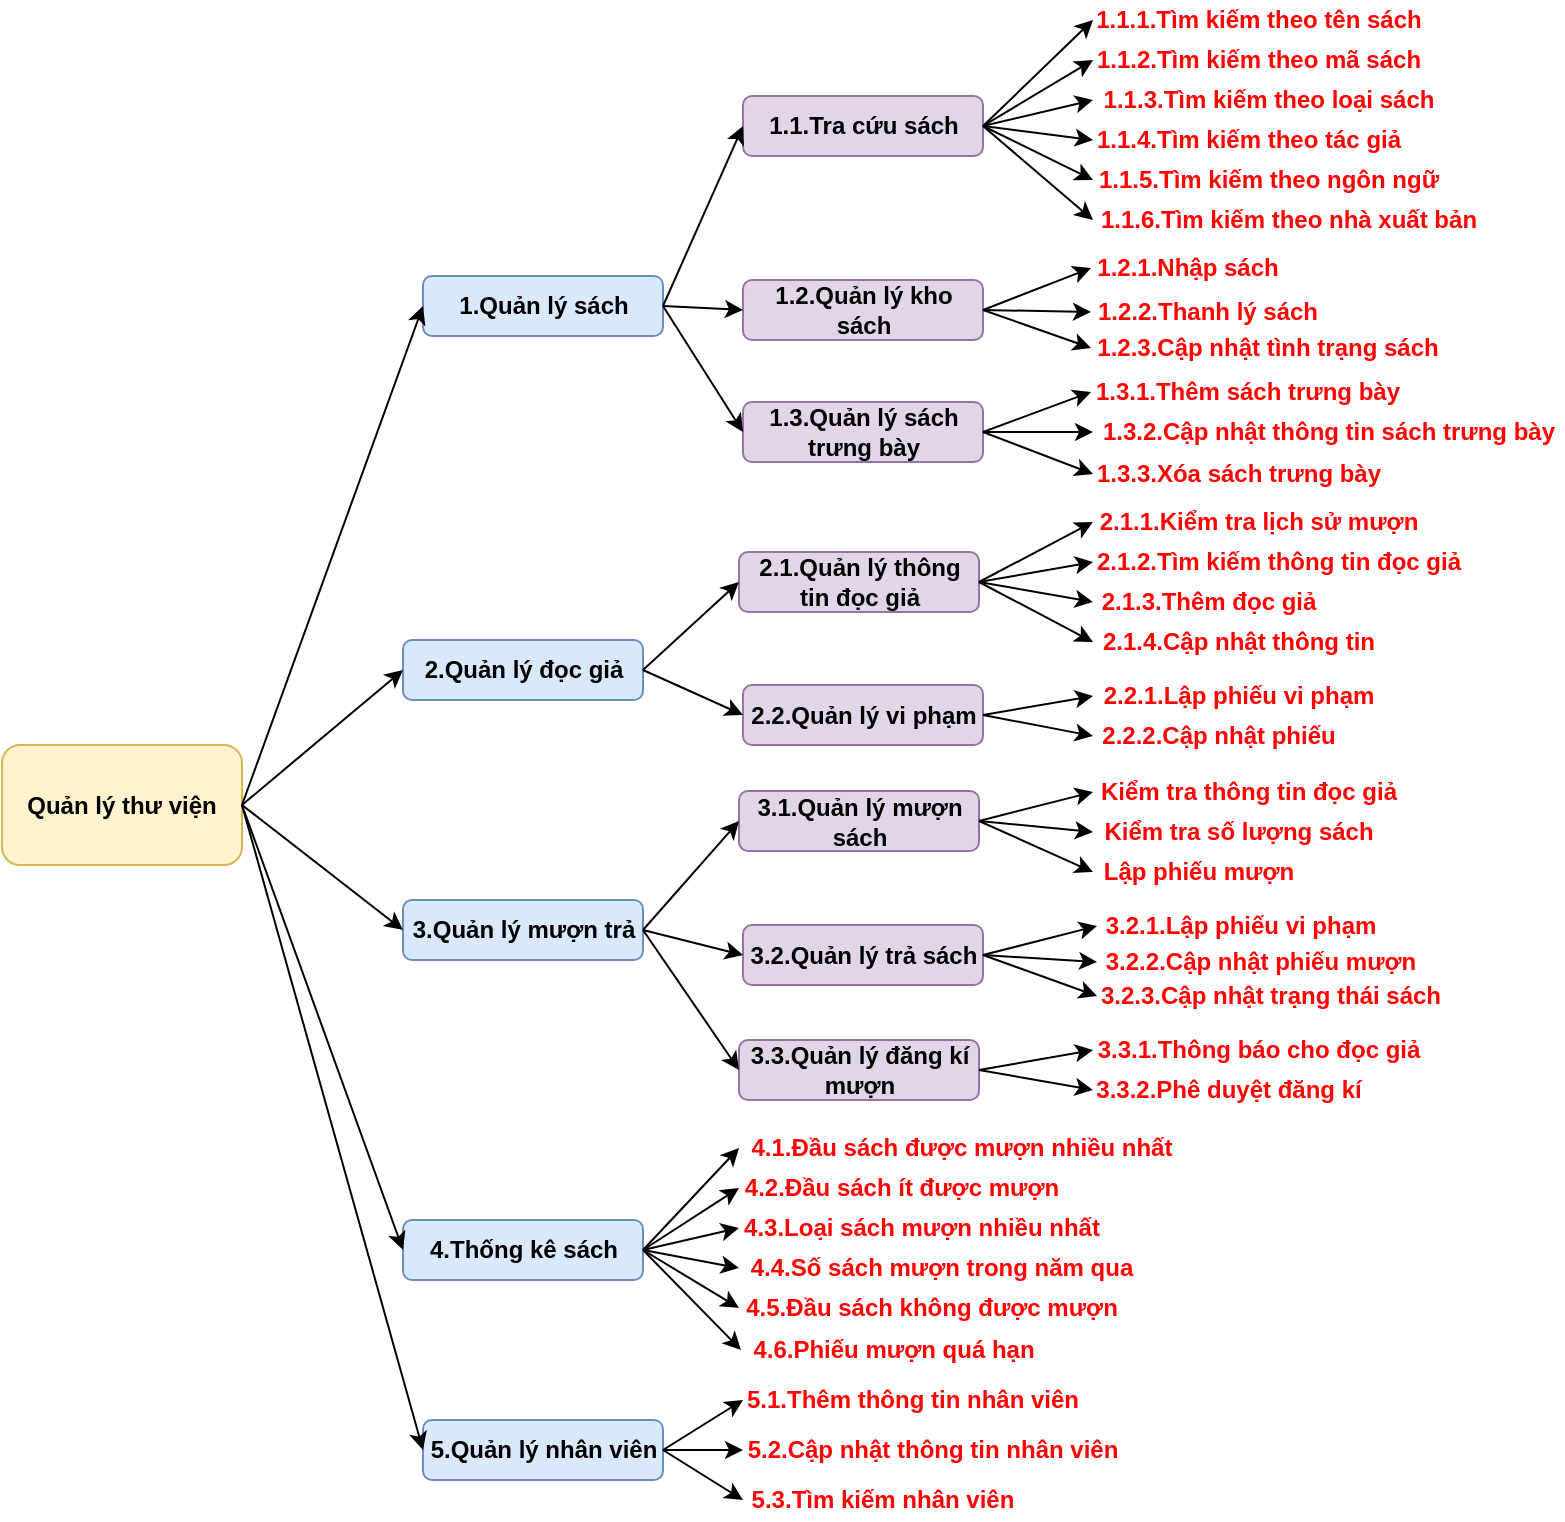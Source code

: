 <mxfile version="12.3.7" type="device" pages="1"><diagram id="fYiqvjzTzdViv6pjnGtp" name="Page-1"><mxGraphModel dx="868" dy="492" grid="1" gridSize="10" guides="1" tooltips="1" connect="1" arrows="1" fold="1" page="1" pageScale="1" pageWidth="827" pageHeight="1169" math="0" shadow="0"><root><mxCell id="0"/><mxCell id="1" parent="0"/><mxCell id="vX4zNPrQ-nTG3Lr_aIbQ-1" value="Quản lý thư viện" style="rounded=1;whiteSpace=wrap;html=1;fillColor=#fff2cc;strokeColor=#d6b656;fontStyle=1" parent="1" vertex="1"><mxGeometry x="22" y="562.5" width="120" height="60" as="geometry"/></mxCell><mxCell id="vX4zNPrQ-nTG3Lr_aIbQ-2" value="1.Quản lý sách" style="rounded=1;whiteSpace=wrap;html=1;fillColor=#dae8fc;strokeColor=#6c8ebf;fontStyle=1" parent="1" vertex="1"><mxGeometry x="232.5" y="328" width="120" height="30" as="geometry"/></mxCell><mxCell id="vX4zNPrQ-nTG3Lr_aIbQ-3" value="5.Quản lý nhân viên" style="rounded=1;whiteSpace=wrap;html=1;fillColor=#dae8fc;strokeColor=#6c8ebf;fontStyle=1" parent="1" vertex="1"><mxGeometry x="232.5" y="900" width="120" height="30" as="geometry"/></mxCell><mxCell id="vX4zNPrQ-nTG3Lr_aIbQ-4" value="2.Quản lý đọc giả" style="rounded=1;whiteSpace=wrap;html=1;fillColor=#dae8fc;strokeColor=#6c8ebf;fontStyle=1" parent="1" vertex="1"><mxGeometry x="222.5" y="510" width="120" height="30" as="geometry"/></mxCell><mxCell id="vX4zNPrQ-nTG3Lr_aIbQ-5" value="3.Quản lý mượn trả" style="rounded=1;whiteSpace=wrap;html=1;fillColor=#dae8fc;strokeColor=#6c8ebf;fontStyle=1" parent="1" vertex="1"><mxGeometry x="222.5" y="640" width="120" height="30" as="geometry"/></mxCell><mxCell id="vX4zNPrQ-nTG3Lr_aIbQ-6" value="4.Thống kê sách" style="rounded=1;whiteSpace=wrap;html=1;fillColor=#dae8fc;strokeColor=#6c8ebf;fontStyle=1" parent="1" vertex="1"><mxGeometry x="222.5" y="800" width="120" height="30" as="geometry"/></mxCell><mxCell id="vX4zNPrQ-nTG3Lr_aIbQ-7" value="1.2.Quản lý kho sách" style="rounded=1;whiteSpace=wrap;html=1;fillColor=#e1d5e7;strokeColor=#9673a6;fontStyle=1" parent="1" vertex="1"><mxGeometry x="392.5" y="330" width="120" height="30" as="geometry"/></mxCell><mxCell id="vX4zNPrQ-nTG3Lr_aIbQ-8" value="1.3.Quản lý sách trưng bày" style="rounded=1;whiteSpace=wrap;html=1;fillColor=#e1d5e7;strokeColor=#9673a6;fontStyle=1" parent="1" vertex="1"><mxGeometry x="392.5" y="391" width="120" height="30" as="geometry"/></mxCell><mxCell id="vX4zNPrQ-nTG3Lr_aIbQ-13" value="" style="endArrow=classic;html=1;exitX=1;exitY=0.5;exitDx=0;exitDy=0;entryX=0;entryY=0.5;entryDx=0;entryDy=0;fontStyle=1" parent="1" source="vX4zNPrQ-nTG3Lr_aIbQ-2" target="vX4zNPrQ-nTG3Lr_aIbQ-7" edge="1"><mxGeometry width="50" height="50" relative="1" as="geometry"><mxPoint x="432.5" y="596" as="sourcePoint"/><mxPoint x="482.5" y="546" as="targetPoint"/></mxGeometry></mxCell><mxCell id="vX4zNPrQ-nTG3Lr_aIbQ-14" value="" style="endArrow=classic;html=1;exitX=1;exitY=0.5;exitDx=0;exitDy=0;entryX=0;entryY=0.5;entryDx=0;entryDy=0;fontStyle=1" parent="1" source="vX4zNPrQ-nTG3Lr_aIbQ-2" target="vX4zNPrQ-nTG3Lr_aIbQ-8" edge="1"><mxGeometry width="50" height="50" relative="1" as="geometry"><mxPoint x="312.5" y="426" as="sourcePoint"/><mxPoint x="362.5" y="376" as="targetPoint"/></mxGeometry></mxCell><mxCell id="vX4zNPrQ-nTG3Lr_aIbQ-15" value="" style="endArrow=classic;html=1;exitX=1;exitY=0.5;exitDx=0;exitDy=0;entryX=0;entryY=0.5;entryDx=0;entryDy=0;fontStyle=1" parent="1" source="vX4zNPrQ-nTG3Lr_aIbQ-7" target="vX4zNPrQ-nTG3Lr_aIbQ-53" edge="1"><mxGeometry width="50" height="50" relative="1" as="geometry"><mxPoint x="482.5" y="480" as="sourcePoint"/><mxPoint x="552.5" y="310" as="targetPoint"/></mxGeometry></mxCell><mxCell id="vX4zNPrQ-nTG3Lr_aIbQ-16" value="" style="endArrow=classic;html=1;exitX=1;exitY=0.5;exitDx=0;exitDy=0;entryX=0;entryY=0.5;entryDx=0;entryDy=0;fontStyle=1" parent="1" source="vX4zNPrQ-nTG3Lr_aIbQ-7" target="vX4zNPrQ-nTG3Lr_aIbQ-54" edge="1"><mxGeometry width="50" height="50" relative="1" as="geometry"><mxPoint x="532.5" y="460" as="sourcePoint"/><mxPoint x="552.5" y="350" as="targetPoint"/></mxGeometry></mxCell><mxCell id="vX4zNPrQ-nTG3Lr_aIbQ-17" value="" style="endArrow=classic;html=1;exitX=1;exitY=0.5;exitDx=0;exitDy=0;entryX=0;entryY=0.5;entryDx=0;entryDy=0;fontStyle=1" parent="1" source="vX4zNPrQ-nTG3Lr_aIbQ-1" target="vX4zNPrQ-nTG3Lr_aIbQ-2" edge="1"><mxGeometry width="50" height="50" relative="1" as="geometry"><mxPoint x="112.5" y="610" as="sourcePoint"/><mxPoint x="162.5" y="560" as="targetPoint"/></mxGeometry></mxCell><mxCell id="vX4zNPrQ-nTG3Lr_aIbQ-18" value="" style="endArrow=classic;html=1;entryX=0;entryY=0.5;entryDx=0;entryDy=0;exitX=1;exitY=0.5;exitDx=0;exitDy=0;fontStyle=1" parent="1" source="vX4zNPrQ-nTG3Lr_aIbQ-1" target="vX4zNPrQ-nTG3Lr_aIbQ-4" edge="1"><mxGeometry width="50" height="50" relative="1" as="geometry"><mxPoint x="182.5" y="700" as="sourcePoint"/><mxPoint x="182.5" y="570" as="targetPoint"/></mxGeometry></mxCell><mxCell id="vX4zNPrQ-nTG3Lr_aIbQ-19" value="" style="endArrow=classic;html=1;exitX=1;exitY=0.5;exitDx=0;exitDy=0;entryX=0;entryY=0.5;entryDx=0;entryDy=0;fontStyle=1" parent="1" source="vX4zNPrQ-nTG3Lr_aIbQ-1" target="vX4zNPrQ-nTG3Lr_aIbQ-5" edge="1"><mxGeometry width="50" height="50" relative="1" as="geometry"><mxPoint x="132.5" y="660" as="sourcePoint"/><mxPoint x="182.5" y="610" as="targetPoint"/></mxGeometry></mxCell><mxCell id="vX4zNPrQ-nTG3Lr_aIbQ-20" value="" style="endArrow=classic;html=1;exitX=1;exitY=0.5;exitDx=0;exitDy=0;entryX=0;entryY=0.5;entryDx=0;entryDy=0;fontStyle=1" parent="1" source="vX4zNPrQ-nTG3Lr_aIbQ-1" target="vX4zNPrQ-nTG3Lr_aIbQ-6" edge="1"><mxGeometry width="50" height="50" relative="1" as="geometry"><mxPoint x="162.5" y="820" as="sourcePoint"/><mxPoint x="212.5" y="770" as="targetPoint"/></mxGeometry></mxCell><mxCell id="vX4zNPrQ-nTG3Lr_aIbQ-21" value="" style="endArrow=classic;html=1;exitX=1;exitY=0.5;exitDx=0;exitDy=0;entryX=0;entryY=0.5;entryDx=0;entryDy=0;fontStyle=1" parent="1" source="vX4zNPrQ-nTG3Lr_aIbQ-1" target="vX4zNPrQ-nTG3Lr_aIbQ-3" edge="1"><mxGeometry width="50" height="50" relative="1" as="geometry"><mxPoint x="152.5" y="820" as="sourcePoint"/><mxPoint x="202.5" y="770" as="targetPoint"/></mxGeometry></mxCell><mxCell id="vX4zNPrQ-nTG3Lr_aIbQ-22" value="3.1.Quản lý mượn sách" style="rounded=1;whiteSpace=wrap;html=1;fillColor=#e1d5e7;strokeColor=#9673a6;fontStyle=1" parent="1" vertex="1"><mxGeometry x="390.5" y="585.5" width="120" height="30" as="geometry"/></mxCell><mxCell id="vX4zNPrQ-nTG3Lr_aIbQ-23" value="3.2.Quản lý trả sách" style="rounded=1;whiteSpace=wrap;html=1;fillColor=#e1d5e7;strokeColor=#9673a6;fontStyle=1" parent="1" vertex="1"><mxGeometry x="392.5" y="652.5" width="120" height="30" as="geometry"/></mxCell><mxCell id="vX4zNPrQ-nTG3Lr_aIbQ-24" value="3.3.Quản lý đăng kí mượn" style="rounded=1;whiteSpace=wrap;html=1;fillColor=#e1d5e7;strokeColor=#9673a6;fontStyle=1" parent="1" vertex="1"><mxGeometry x="390.5" y="710" width="120" height="30" as="geometry"/></mxCell><mxCell id="vX4zNPrQ-nTG3Lr_aIbQ-25" value="" style="endArrow=classic;html=1;exitX=1;exitY=0.5;exitDx=0;exitDy=0;entryX=0;entryY=0.5;entryDx=0;entryDy=0;fontStyle=1" parent="1" source="vX4zNPrQ-nTG3Lr_aIbQ-5" target="vX4zNPrQ-nTG3Lr_aIbQ-22" edge="1"><mxGeometry width="50" height="50" relative="1" as="geometry"><mxPoint x="292.5" y="690" as="sourcePoint"/><mxPoint x="342.5" y="640" as="targetPoint"/></mxGeometry></mxCell><mxCell id="vX4zNPrQ-nTG3Lr_aIbQ-26" value="" style="endArrow=classic;html=1;exitX=1;exitY=0.5;exitDx=0;exitDy=0;entryX=0;entryY=0.5;entryDx=0;entryDy=0;fontStyle=1" parent="1" source="vX4zNPrQ-nTG3Lr_aIbQ-5" target="vX4zNPrQ-nTG3Lr_aIbQ-23" edge="1"><mxGeometry width="50" height="50" relative="1" as="geometry"><mxPoint x="432.5" y="760" as="sourcePoint"/><mxPoint x="482.5" y="710" as="targetPoint"/></mxGeometry></mxCell><mxCell id="vX4zNPrQ-nTG3Lr_aIbQ-27" value="" style="endArrow=classic;html=1;exitX=1;exitY=0.5;exitDx=0;exitDy=0;entryX=0;entryY=0.5;entryDx=0;entryDy=0;fontStyle=1" parent="1" source="vX4zNPrQ-nTG3Lr_aIbQ-5" target="vX4zNPrQ-nTG3Lr_aIbQ-24" edge="1"><mxGeometry width="50" height="50" relative="1" as="geometry"><mxPoint x="402.5" y="740" as="sourcePoint"/><mxPoint x="452.5" y="690" as="targetPoint"/></mxGeometry></mxCell><mxCell id="vX4zNPrQ-nTG3Lr_aIbQ-28" value="1.1.Tra cứu sách" style="rounded=1;whiteSpace=wrap;html=1;fillColor=#e1d5e7;strokeColor=#9673a6;fontStyle=1" parent="1" vertex="1"><mxGeometry x="392.5" y="238" width="120" height="30" as="geometry"/></mxCell><mxCell id="vX4zNPrQ-nTG3Lr_aIbQ-29" value="" style="endArrow=classic;html=1;exitX=1;exitY=0.5;exitDx=0;exitDy=0;entryX=0;entryY=0.5;entryDx=0;entryDy=0;fontStyle=1" parent="1" source="vX4zNPrQ-nTG3Lr_aIbQ-2" target="vX4zNPrQ-nTG3Lr_aIbQ-28" edge="1"><mxGeometry width="50" height="50" relative="1" as="geometry"><mxPoint x="152.5" y="436" as="sourcePoint"/><mxPoint x="202.5" y="386" as="targetPoint"/></mxGeometry></mxCell><mxCell id="vX4zNPrQ-nTG3Lr_aIbQ-30" value="2.1.Quản lý thông tin đọc giả" style="rounded=1;whiteSpace=wrap;html=1;fillColor=#e1d5e7;strokeColor=#9673a6;fontStyle=1" parent="1" vertex="1"><mxGeometry x="390.5" y="466" width="120" height="30" as="geometry"/></mxCell><mxCell id="vX4zNPrQ-nTG3Lr_aIbQ-31" value="2.2.Quản lý vi phạm" style="rounded=1;whiteSpace=wrap;html=1;fillColor=#e1d5e7;strokeColor=#9673a6;fontStyle=1" parent="1" vertex="1"><mxGeometry x="392.5" y="532.5" width="120" height="30" as="geometry"/></mxCell><mxCell id="vX4zNPrQ-nTG3Lr_aIbQ-32" value="" style="endArrow=classic;html=1;exitX=1;exitY=0.5;exitDx=0;exitDy=0;entryX=0;entryY=0.5;entryDx=0;entryDy=0;fontStyle=1" parent="1" source="vX4zNPrQ-nTG3Lr_aIbQ-4" target="vX4zNPrQ-nTG3Lr_aIbQ-30" edge="1"><mxGeometry width="50" height="50" relative="1" as="geometry"><mxPoint x="592.5" y="570" as="sourcePoint"/><mxPoint x="642.5" y="520" as="targetPoint"/></mxGeometry></mxCell><mxCell id="vX4zNPrQ-nTG3Lr_aIbQ-34" value="" style="endArrow=classic;html=1;exitX=1;exitY=0.5;exitDx=0;exitDy=0;entryX=0;entryY=0.5;entryDx=0;entryDy=0;fontStyle=1" parent="1" source="vX4zNPrQ-nTG3Lr_aIbQ-4" target="vX4zNPrQ-nTG3Lr_aIbQ-31" edge="1"><mxGeometry width="50" height="50" relative="1" as="geometry"><mxPoint x="302.5" y="580" as="sourcePoint"/><mxPoint x="352.5" y="530" as="targetPoint"/></mxGeometry></mxCell><mxCell id="vX4zNPrQ-nTG3Lr_aIbQ-40" value="" style="endArrow=classic;html=1;exitX=1;exitY=0.5;exitDx=0;exitDy=0;entryX=0;entryY=0.5;entryDx=0;entryDy=0;fontStyle=1" parent="1" source="vX4zNPrQ-nTG3Lr_aIbQ-28" target="vX4zNPrQ-nTG3Lr_aIbQ-41" edge="1"><mxGeometry width="50" height="50" relative="1" as="geometry"><mxPoint x="440.5" y="314" as="sourcePoint"/><mxPoint x="548.96" y="221.72" as="targetPoint"/></mxGeometry></mxCell><mxCell id="vX4zNPrQ-nTG3Lr_aIbQ-41" value="1.1.1.Tìm kiếm theo tên sách" style="text;html=1;strokeColor=none;fillColor=none;align=center;verticalAlign=middle;whiteSpace=wrap;rounded=0;fontStyle=1;fontColor=#FF0303;" parent="1" vertex="1"><mxGeometry x="567.5" y="190" width="165" height="20" as="geometry"/></mxCell><mxCell id="vX4zNPrQ-nTG3Lr_aIbQ-42" value="1.1.2.Tìm kiếm theo mã sách" style="text;html=1;strokeColor=none;fillColor=none;align=center;verticalAlign=middle;whiteSpace=wrap;rounded=0;fontStyle=1;fontColor=#FF0303;" parent="1" vertex="1"><mxGeometry x="567.5" y="210" width="165" height="20" as="geometry"/></mxCell><mxCell id="vX4zNPrQ-nTG3Lr_aIbQ-43" value="1.1.3.Tìm kiếm theo loại sách" style="text;html=1;strokeColor=none;fillColor=none;align=center;verticalAlign=middle;whiteSpace=wrap;rounded=0;fontStyle=1;fontColor=#FF0303;" parent="1" vertex="1"><mxGeometry x="567.5" y="230" width="175" height="20" as="geometry"/></mxCell><mxCell id="vX4zNPrQ-nTG3Lr_aIbQ-44" value="1.1.4.Tìm kiếm theo tác giả" style="text;html=1;strokeColor=none;fillColor=none;align=center;verticalAlign=middle;whiteSpace=wrap;rounded=0;fontStyle=1;fontColor=#FF0303;" parent="1" vertex="1"><mxGeometry x="567.5" y="250" width="155" height="20" as="geometry"/></mxCell><mxCell id="vX4zNPrQ-nTG3Lr_aIbQ-45" value="1.1.5.Tìm kiếm theo ngôn ngữ" style="text;html=1;strokeColor=none;fillColor=none;align=center;verticalAlign=middle;whiteSpace=wrap;rounded=0;fontStyle=1;fontColor=#FF0303;" parent="1" vertex="1"><mxGeometry x="567.5" y="270" width="175" height="20" as="geometry"/></mxCell><mxCell id="vX4zNPrQ-nTG3Lr_aIbQ-46" value="1.1.6.Tìm kiếm theo nhà xuất bản" style="text;html=1;strokeColor=none;fillColor=none;align=center;verticalAlign=middle;whiteSpace=wrap;rounded=0;fontStyle=1;fontColor=#FF0303;" parent="1" vertex="1"><mxGeometry x="567.5" y="290" width="195" height="20" as="geometry"/></mxCell><mxCell id="vX4zNPrQ-nTG3Lr_aIbQ-47" value="" style="endArrow=classic;html=1;exitX=1;exitY=0.5;exitDx=0;exitDy=0;entryX=0;entryY=0.5;entryDx=0;entryDy=0;fontStyle=1" parent="1" source="vX4zNPrQ-nTG3Lr_aIbQ-28" target="vX4zNPrQ-nTG3Lr_aIbQ-42" edge="1"><mxGeometry width="50" height="50" relative="1" as="geometry"><mxPoint x="530.5" y="304" as="sourcePoint"/><mxPoint x="580.5" y="254" as="targetPoint"/></mxGeometry></mxCell><mxCell id="vX4zNPrQ-nTG3Lr_aIbQ-48" value="" style="endArrow=classic;html=1;fontFamily=Helvetica;fontSize=11;fontColor=#000000;align=center;strokeColor=#000000;exitX=1;exitY=0.5;exitDx=0;exitDy=0;entryX=0;entryY=0.5;entryDx=0;entryDy=0;fontStyle=1" parent="1" source="vX4zNPrQ-nTG3Lr_aIbQ-28" target="vX4zNPrQ-nTG3Lr_aIbQ-45" edge="1"><mxGeometry width="50" height="50" relative="1" as="geometry"><mxPoint x="520.5" y="304" as="sourcePoint"/><mxPoint x="570.5" y="254" as="targetPoint"/></mxGeometry></mxCell><mxCell id="vX4zNPrQ-nTG3Lr_aIbQ-49" value="" style="endArrow=classic;html=1;exitX=1;exitY=0.5;exitDx=0;exitDy=0;entryX=0;entryY=0.5;entryDx=0;entryDy=0;fontStyle=1" parent="1" source="vX4zNPrQ-nTG3Lr_aIbQ-28" target="vX4zNPrQ-nTG3Lr_aIbQ-44" edge="1"><mxGeometry width="50" height="50" relative="1" as="geometry"><mxPoint x="520.5" y="314" as="sourcePoint"/><mxPoint x="570.5" y="264" as="targetPoint"/></mxGeometry></mxCell><mxCell id="vX4zNPrQ-nTG3Lr_aIbQ-50" value="" style="endArrow=classic;html=1;exitX=1;exitY=0.5;exitDx=0;exitDy=0;entryX=0;entryY=0.5;entryDx=0;entryDy=0;fontStyle=1" parent="1" source="vX4zNPrQ-nTG3Lr_aIbQ-28" target="vX4zNPrQ-nTG3Lr_aIbQ-46" edge="1"><mxGeometry width="50" height="50" relative="1" as="geometry"><mxPoint x="520.5" y="354" as="sourcePoint"/><mxPoint x="570.5" y="304" as="targetPoint"/></mxGeometry></mxCell><mxCell id="vX4zNPrQ-nTG3Lr_aIbQ-51" value="" style="endArrow=classic;html=1;exitX=1;exitY=0.5;exitDx=0;exitDy=0;entryX=0;entryY=0.5;entryDx=0;entryDy=0;fontStyle=1" parent="1" source="vX4zNPrQ-nTG3Lr_aIbQ-28" target="vX4zNPrQ-nTG3Lr_aIbQ-43" edge="1"><mxGeometry width="50" height="50" relative="1" as="geometry"><mxPoint x="730.5" y="264" as="sourcePoint"/><mxPoint x="780.5" y="214" as="targetPoint"/></mxGeometry></mxCell><mxCell id="vX4zNPrQ-nTG3Lr_aIbQ-53" value="1.2.1.Nhập sách" style="text;html=1;strokeColor=none;fillColor=none;align=center;verticalAlign=middle;whiteSpace=wrap;rounded=0;fontStyle=1;fontColor=#FF0303;" parent="1" vertex="1"><mxGeometry x="566.5" y="314" width="96" height="20" as="geometry"/></mxCell><mxCell id="vX4zNPrQ-nTG3Lr_aIbQ-54" value="1.2.2.Thanh lý sách" style="text;html=1;strokeColor=none;fillColor=none;align=center;verticalAlign=middle;whiteSpace=wrap;rounded=0;fontStyle=1;fontColor=#FF0303;" parent="1" vertex="1"><mxGeometry x="566.5" y="334" width="116" height="24" as="geometry"/></mxCell><mxCell id="vX4zNPrQ-nTG3Lr_aIbQ-55" value="1.2.3.Cập nhật tình trạng sách" style="text;html=1;strokeColor=none;fillColor=none;align=center;verticalAlign=middle;whiteSpace=wrap;rounded=0;fontStyle=1;fontColor=#FF0303;" parent="1" vertex="1"><mxGeometry x="566.5" y="354" width="176" height="20" as="geometry"/></mxCell><mxCell id="vX4zNPrQ-nTG3Lr_aIbQ-58" value="" style="endArrow=classic;html=1;exitX=1;exitY=0.5;exitDx=0;exitDy=0;entryX=0;entryY=0.5;entryDx=0;entryDy=0;fontStyle=1" parent="1" source="vX4zNPrQ-nTG3Lr_aIbQ-7" target="vX4zNPrQ-nTG3Lr_aIbQ-55" edge="1"><mxGeometry width="50" height="50" relative="1" as="geometry"><mxPoint x="612.5" y="440" as="sourcePoint"/><mxPoint x="662.5" y="390" as="targetPoint"/></mxGeometry></mxCell><mxCell id="vX4zNPrQ-nTG3Lr_aIbQ-59" value="2.1.3.&lt;span&gt;Thêm đọc giả&lt;/span&gt;" style="text;html=1;strokeColor=none;fillColor=none;align=center;verticalAlign=middle;whiteSpace=wrap;rounded=0;fontStyle=1;fontColor=#FF0303;" parent="1" vertex="1"><mxGeometry x="567.5" y="481" width="115" height="20" as="geometry"/></mxCell><mxCell id="vX4zNPrQ-nTG3Lr_aIbQ-60" value="2.1.4.&lt;span&gt;Cập nhật thông tin&lt;/span&gt;" style="text;html=1;strokeColor=none;fillColor=none;align=center;verticalAlign=middle;whiteSpace=wrap;rounded=0;fontStyle=1;fontColor=#FF0303;" parent="1" vertex="1"><mxGeometry x="567.5" y="501" width="145" height="20" as="geometry"/></mxCell><mxCell id="vX4zNPrQ-nTG3Lr_aIbQ-61" value="2.1.2.&lt;span&gt;Tìm kiếm thông tin đọc giả&lt;/span&gt;" style="text;html=1;strokeColor=none;fillColor=none;align=center;verticalAlign=middle;whiteSpace=wrap;rounded=0;fontStyle=1;fontColor=#FF0303;" parent="1" vertex="1"><mxGeometry x="567.5" y="461" width="185" height="20" as="geometry"/></mxCell><mxCell id="vX4zNPrQ-nTG3Lr_aIbQ-62" value="" style="endArrow=classic;html=1;exitX=1;exitY=0.5;exitDx=0;exitDy=0;entryX=0;entryY=0.5;entryDx=0;entryDy=0;fontStyle=1" parent="1" source="vX4zNPrQ-nTG3Lr_aIbQ-30" target="vX4zNPrQ-nTG3Lr_aIbQ-61" edge="1"><mxGeometry width="50" height="50" relative="1" as="geometry"><mxPoint x="727.5" y="496" as="sourcePoint"/><mxPoint x="777.5" y="446" as="targetPoint"/></mxGeometry></mxCell><mxCell id="vX4zNPrQ-nTG3Lr_aIbQ-63" value="" style="endArrow=classic;html=1;exitX=1;exitY=0.5;exitDx=0;exitDy=0;entryX=0;entryY=0.5;entryDx=0;entryDy=0;fontStyle=1" parent="1" source="vX4zNPrQ-nTG3Lr_aIbQ-30" target="vX4zNPrQ-nTG3Lr_aIbQ-59" edge="1"><mxGeometry width="50" height="50" relative="1" as="geometry"><mxPoint x="557.5" y="566" as="sourcePoint"/><mxPoint x="607.5" y="516" as="targetPoint"/></mxGeometry></mxCell><mxCell id="vX4zNPrQ-nTG3Lr_aIbQ-64" value="" style="endArrow=classic;html=1;exitX=1;exitY=0.5;exitDx=0;exitDy=0;entryX=0;entryY=0.5;entryDx=0;entryDy=0;fontStyle=1" parent="1" source="vX4zNPrQ-nTG3Lr_aIbQ-30" target="vX4zNPrQ-nTG3Lr_aIbQ-60" edge="1"><mxGeometry width="50" height="50" relative="1" as="geometry"><mxPoint x="557.5" y="566" as="sourcePoint"/><mxPoint x="607.5" y="516" as="targetPoint"/></mxGeometry></mxCell><mxCell id="vX4zNPrQ-nTG3Lr_aIbQ-65" value="" style="endArrow=classic;html=1;exitX=1;exitY=0.5;exitDx=0;exitDy=0;entryX=0;entryY=0.5;entryDx=0;entryDy=0;fontStyle=1" parent="1" source="vX4zNPrQ-nTG3Lr_aIbQ-31" target="vX4zNPrQ-nTG3Lr_aIbQ-66" edge="1"><mxGeometry width="50" height="50" relative="1" as="geometry"><mxPoint x="652.5" y="610" as="sourcePoint"/><mxPoint x="572.5" y="560" as="targetPoint"/></mxGeometry></mxCell><mxCell id="vX4zNPrQ-nTG3Lr_aIbQ-66" value="2.2.1.Lập phiếu vi phạm" style="text;html=1;strokeColor=none;fillColor=none;align=center;verticalAlign=middle;whiteSpace=wrap;rounded=0;fontStyle=1;fontColor=#FF0303;" parent="1" vertex="1"><mxGeometry x="567.5" y="528" width="145" height="20" as="geometry"/></mxCell><mxCell id="vX4zNPrQ-nTG3Lr_aIbQ-68" value="2.2.2.Cập nhật phiếu" style="text;html=1;strokeColor=none;fillColor=none;align=center;verticalAlign=middle;whiteSpace=wrap;rounded=0;fontStyle=1;fontColor=#FF0303;" parent="1" vertex="1"><mxGeometry x="567.5" y="548" width="125" height="20" as="geometry"/></mxCell><mxCell id="vX4zNPrQ-nTG3Lr_aIbQ-69" value="" style="endArrow=classic;html=1;exitX=1;exitY=0.5;exitDx=0;exitDy=0;entryX=0;entryY=0.5;entryDx=0;entryDy=0;fontStyle=1" parent="1" source="vX4zNPrQ-nTG3Lr_aIbQ-31" target="vX4zNPrQ-nTG3Lr_aIbQ-68" edge="1"><mxGeometry width="50" height="50" relative="1" as="geometry"><mxPoint x="572.5" y="640" as="sourcePoint"/><mxPoint x="622.5" y="590" as="targetPoint"/></mxGeometry></mxCell><mxCell id="vX4zNPrQ-nTG3Lr_aIbQ-70" value="5.1.Thêm thông tin nhân viên" style="text;html=1;strokeColor=none;fillColor=none;align=center;verticalAlign=middle;whiteSpace=wrap;rounded=0;fontStyle=1;fontColor=#FF0303;" parent="1" vertex="1"><mxGeometry x="392.5" y="880" width="169" height="20" as="geometry"/></mxCell><mxCell id="vX4zNPrQ-nTG3Lr_aIbQ-73" value="5.2.Cập nhật thông tin nhân viên" style="text;html=1;strokeColor=none;fillColor=none;align=center;verticalAlign=middle;whiteSpace=wrap;rounded=0;fontStyle=1;fontColor=#FF0303;" parent="1" vertex="1"><mxGeometry x="392.5" y="905" width="189" height="20" as="geometry"/></mxCell><mxCell id="vX4zNPrQ-nTG3Lr_aIbQ-74" value="5.3.Tìm kiếm nhân viên" style="text;html=1;strokeColor=none;fillColor=none;align=center;verticalAlign=middle;whiteSpace=wrap;rounded=0;fontStyle=1;fontColor=#FF0303;" parent="1" vertex="1"><mxGeometry x="392.5" y="930" width="139" height="20" as="geometry"/></mxCell><mxCell id="vX4zNPrQ-nTG3Lr_aIbQ-75" value="" style="endArrow=classic;html=1;exitX=1;exitY=0.5;exitDx=0;exitDy=0;entryX=0;entryY=0.5;entryDx=0;entryDy=0;fontStyle=1;fontColor=#FF0303;" parent="1" source="vX4zNPrQ-nTG3Lr_aIbQ-3" target="vX4zNPrQ-nTG3Lr_aIbQ-70" edge="1"><mxGeometry width="50" height="50" relative="1" as="geometry"><mxPoint x="372.5" y="1050" as="sourcePoint"/><mxPoint x="422.5" y="1000" as="targetPoint"/></mxGeometry></mxCell><mxCell id="vX4zNPrQ-nTG3Lr_aIbQ-76" value="" style="endArrow=classic;html=1;exitX=1;exitY=0.5;exitDx=0;exitDy=0;entryX=0;entryY=0.5;entryDx=0;entryDy=0;fontStyle=1;fontColor=#FF0303;" parent="1" source="vX4zNPrQ-nTG3Lr_aIbQ-3" target="vX4zNPrQ-nTG3Lr_aIbQ-73" edge="1"><mxGeometry width="50" height="50" relative="1" as="geometry"><mxPoint x="342.5" y="1010" as="sourcePoint"/><mxPoint x="392.5" y="960" as="targetPoint"/></mxGeometry></mxCell><mxCell id="vX4zNPrQ-nTG3Lr_aIbQ-77" value="" style="endArrow=classic;html=1;exitX=1;exitY=0.5;exitDx=0;exitDy=0;entryX=0;entryY=0.5;entryDx=0;entryDy=0;fontStyle=1;fontColor=#FF0303;" parent="1" source="vX4zNPrQ-nTG3Lr_aIbQ-3" target="vX4zNPrQ-nTG3Lr_aIbQ-74" edge="1"><mxGeometry width="50" height="50" relative="1" as="geometry"><mxPoint x="362.5" y="1000" as="sourcePoint"/><mxPoint x="412.5" y="950" as="targetPoint"/></mxGeometry></mxCell><mxCell id="vX4zNPrQ-nTG3Lr_aIbQ-78" value="3.3.1.Thông báo cho đọc giả" style="text;html=1;strokeColor=none;fillColor=none;align=center;verticalAlign=middle;whiteSpace=wrap;rounded=0;fontStyle=1;fontColor=#FF0303;" parent="1" vertex="1"><mxGeometry x="567.5" y="705" width="165" height="20" as="geometry"/></mxCell><mxCell id="vX4zNPrQ-nTG3Lr_aIbQ-79" value="3.3.2.Phê duyệt đăng kí" style="text;html=1;strokeColor=none;fillColor=none;align=center;verticalAlign=middle;whiteSpace=wrap;rounded=0;fontStyle=1;fontColor=#FF0303;" parent="1" vertex="1"><mxGeometry x="567.5" y="725" width="135" height="20" as="geometry"/></mxCell><mxCell id="vX4zNPrQ-nTG3Lr_aIbQ-80" value="" style="endArrow=classic;html=1;exitX=1;exitY=0.5;exitDx=0;exitDy=0;entryX=0;entryY=0.5;entryDx=0;entryDy=0;fontStyle=1" parent="1" source="vX4zNPrQ-nTG3Lr_aIbQ-24" target="vX4zNPrQ-nTG3Lr_aIbQ-78" edge="1"><mxGeometry width="50" height="50" relative="1" as="geometry"><mxPoint x="582.5" y="690" as="sourcePoint"/><mxPoint x="632.5" y="640" as="targetPoint"/></mxGeometry></mxCell><mxCell id="vX4zNPrQ-nTG3Lr_aIbQ-81" value="" style="endArrow=classic;html=1;exitX=1;exitY=0.5;exitDx=0;exitDy=0;entryX=0;entryY=0.5;entryDx=0;entryDy=0;fontStyle=1" parent="1" source="vX4zNPrQ-nTG3Lr_aIbQ-24" target="vX4zNPrQ-nTG3Lr_aIbQ-79" edge="1"><mxGeometry width="50" height="50" relative="1" as="geometry"><mxPoint x="602.5" y="690" as="sourcePoint"/><mxPoint x="652.5" y="640" as="targetPoint"/></mxGeometry></mxCell><mxCell id="vX4zNPrQ-nTG3Lr_aIbQ-82" value="Kiểm tra thông tin đọc giả" style="text;html=1;strokeColor=none;fillColor=none;align=center;verticalAlign=middle;whiteSpace=wrap;rounded=0;fontStyle=1;fontColor=#FF0303;" parent="1" vertex="1"><mxGeometry x="567.5" y="576" width="155" height="20" as="geometry"/></mxCell><mxCell id="vX4zNPrQ-nTG3Lr_aIbQ-83" value="2.1.1.&lt;span&gt;Kiểm tra lịch sử mượn&lt;/span&gt;" style="text;html=1;strokeColor=none;fillColor=none;align=center;verticalAlign=middle;whiteSpace=wrap;rounded=0;fontStyle=1;fontColor=#FF0303;" parent="1" vertex="1"><mxGeometry x="567.5" y="441" width="165" height="20" as="geometry"/></mxCell><mxCell id="vX4zNPrQ-nTG3Lr_aIbQ-84" value="Kiểm tra số lượng sách" style="text;html=1;strokeColor=none;fillColor=none;align=center;verticalAlign=middle;whiteSpace=wrap;rounded=0;fontStyle=1;fontColor=#FF0303;" parent="1" vertex="1"><mxGeometry x="567.5" y="596" width="145" height="20" as="geometry"/></mxCell><mxCell id="vX4zNPrQ-nTG3Lr_aIbQ-86" value="" style="endArrow=classic;html=1;exitX=1;exitY=0.5;exitDx=0;exitDy=0;entryX=0;entryY=0.5;entryDx=0;entryDy=0;fontStyle=1" parent="1" source="vX4zNPrQ-nTG3Lr_aIbQ-30" target="vX4zNPrQ-nTG3Lr_aIbQ-83" edge="1"><mxGeometry width="50" height="50" relative="1" as="geometry"><mxPoint x="752.5" y="420" as="sourcePoint"/><mxPoint x="802.5" y="370" as="targetPoint"/></mxGeometry></mxCell><mxCell id="vX4zNPrQ-nTG3Lr_aIbQ-87" value="Lập phiếu mượn" style="text;html=1;strokeColor=none;fillColor=none;align=center;verticalAlign=middle;whiteSpace=wrap;rounded=0;fontStyle=1;fontColor=#FF0303;" parent="1" vertex="1"><mxGeometry x="567.5" y="616" width="105" height="20" as="geometry"/></mxCell><mxCell id="vX4zNPrQ-nTG3Lr_aIbQ-88" value="" style="endArrow=classic;html=1;exitX=1;exitY=0.5;exitDx=0;exitDy=0;entryX=0;entryY=0.5;entryDx=0;entryDy=0;fontStyle=1" parent="1" source="vX4zNPrQ-nTG3Lr_aIbQ-22" target="vX4zNPrQ-nTG3Lr_aIbQ-82" edge="1"><mxGeometry width="50" height="50" relative="1" as="geometry"><mxPoint x="692.5" y="615.5" as="sourcePoint"/><mxPoint x="742.5" y="565.5" as="targetPoint"/></mxGeometry></mxCell><mxCell id="vX4zNPrQ-nTG3Lr_aIbQ-89" value="" style="endArrow=classic;html=1;exitX=1;exitY=0.5;exitDx=0;exitDy=0;entryX=0;entryY=0.5;entryDx=0;entryDy=0;fontStyle=1" parent="1" source="vX4zNPrQ-nTG3Lr_aIbQ-22" target="vX4zNPrQ-nTG3Lr_aIbQ-84" edge="1"><mxGeometry width="50" height="50" relative="1" as="geometry"><mxPoint x="682.5" y="645.5" as="sourcePoint"/><mxPoint x="732.5" y="595.5" as="targetPoint"/></mxGeometry></mxCell><mxCell id="vX4zNPrQ-nTG3Lr_aIbQ-90" value="" style="endArrow=classic;html=1;exitX=1;exitY=0.5;exitDx=0;exitDy=0;entryX=0;entryY=0.5;entryDx=0;entryDy=0;fontStyle=1" parent="1" source="vX4zNPrQ-nTG3Lr_aIbQ-22" target="vX4zNPrQ-nTG3Lr_aIbQ-87" edge="1"><mxGeometry width="50" height="50" relative="1" as="geometry"><mxPoint x="692.5" y="645.5" as="sourcePoint"/><mxPoint x="742.5" y="595.5" as="targetPoint"/></mxGeometry></mxCell><mxCell id="vX4zNPrQ-nTG3Lr_aIbQ-91" value="3.2.2.Cập nhật phiếu mượn" style="text;html=1;strokeColor=none;fillColor=none;align=center;verticalAlign=middle;whiteSpace=wrap;rounded=0;fontStyle=1;fontColor=#FF0303;" parent="1" vertex="1"><mxGeometry x="569.5" y="661" width="163" height="20" as="geometry"/></mxCell><mxCell id="vX4zNPrQ-nTG3Lr_aIbQ-92" value="3.2.1.Lập phiếu vi phạm" style="text;html=1;strokeColor=none;fillColor=none;align=center;verticalAlign=middle;whiteSpace=wrap;rounded=0;fontStyle=1;fontColor=#FF0303;" parent="1" vertex="1"><mxGeometry x="569.5" y="643" width="143" height="20" as="geometry"/></mxCell><mxCell id="vX4zNPrQ-nTG3Lr_aIbQ-93" value="3.2.3.Cập nhật trạng thái sách" style="text;html=1;strokeColor=none;fillColor=none;align=center;verticalAlign=middle;whiteSpace=wrap;rounded=0;fontStyle=1;fontColor=#FF0303;" parent="1" vertex="1"><mxGeometry x="569.5" y="678" width="173" height="20" as="geometry"/></mxCell><mxCell id="vX4zNPrQ-nTG3Lr_aIbQ-94" value="" style="endArrow=classic;html=1;exitX=1;exitY=0.5;exitDx=0;exitDy=0;entryX=0;entryY=0.5;entryDx=0;entryDy=0;fontStyle=1" parent="1" source="vX4zNPrQ-nTG3Lr_aIbQ-23" target="vX4zNPrQ-nTG3Lr_aIbQ-92" edge="1"><mxGeometry width="50" height="50" relative="1" as="geometry"><mxPoint x="724.5" y="642.5" as="sourcePoint"/><mxPoint x="774.5" y="592.5" as="targetPoint"/></mxGeometry></mxCell><mxCell id="vX4zNPrQ-nTG3Lr_aIbQ-95" value="" style="endArrow=classic;html=1;exitX=1;exitY=0.5;exitDx=0;exitDy=0;entryX=0;entryY=0.5;entryDx=0;entryDy=0;fontStyle=1" parent="1" source="vX4zNPrQ-nTG3Lr_aIbQ-23" target="vX4zNPrQ-nTG3Lr_aIbQ-91" edge="1"><mxGeometry width="50" height="50" relative="1" as="geometry"><mxPoint x="684.5" y="692.5" as="sourcePoint"/><mxPoint x="734.5" y="642.5" as="targetPoint"/></mxGeometry></mxCell><mxCell id="vX4zNPrQ-nTG3Lr_aIbQ-97" value="" style="endArrow=classic;html=1;exitX=1;exitY=0.5;exitDx=0;exitDy=0;entryX=0;entryY=0.5;entryDx=0;entryDy=0;fontStyle=1" parent="1" source="vX4zNPrQ-nTG3Lr_aIbQ-23" target="vX4zNPrQ-nTG3Lr_aIbQ-93" edge="1"><mxGeometry width="50" height="50" relative="1" as="geometry"><mxPoint x="484.5" y="812.5" as="sourcePoint"/><mxPoint x="534.5" y="762.5" as="targetPoint"/></mxGeometry></mxCell><mxCell id="vX4zNPrQ-nTG3Lr_aIbQ-98" value="1.3.2.Cập nhật thông tin sách trưng bày" style="text;html=1;strokeColor=none;fillColor=none;align=center;verticalAlign=middle;whiteSpace=wrap;rounded=0;fontStyle=1;fontColor=#FF0303;" parent="1" vertex="1"><mxGeometry x="567.5" y="396" width="235" height="20" as="geometry"/></mxCell><mxCell id="vX4zNPrQ-nTG3Lr_aIbQ-99" value="1.3.1.Thêm sách trưng bày" style="text;html=1;strokeColor=none;fillColor=none;align=center;verticalAlign=middle;whiteSpace=wrap;rounded=0;fontStyle=1;fontColor=#FF0303;" parent="1" vertex="1"><mxGeometry x="566.5" y="376" width="156" height="20" as="geometry"/></mxCell><mxCell id="vX4zNPrQ-nTG3Lr_aIbQ-100" value="1.3.3.Xóa sách trưng bày" style="text;html=1;strokeColor=none;fillColor=none;align=center;verticalAlign=middle;whiteSpace=wrap;rounded=0;fontStyle=1;fontColor=#FF0303;" parent="1" vertex="1"><mxGeometry x="567.5" y="417" width="145" height="20" as="geometry"/></mxCell><mxCell id="vX4zNPrQ-nTG3Lr_aIbQ-101" value="" style="endArrow=classic;html=1;exitX=1;exitY=0.5;exitDx=0;exitDy=0;fontStyle=1" parent="1" source="vX4zNPrQ-nTG3Lr_aIbQ-8" edge="1"><mxGeometry width="50" height="50" relative="1" as="geometry"><mxPoint x="782.5" y="406" as="sourcePoint"/><mxPoint x="566.5" y="386" as="targetPoint"/></mxGeometry></mxCell><mxCell id="vX4zNPrQ-nTG3Lr_aIbQ-102" value="" style="endArrow=classic;html=1;exitX=1;exitY=0.5;exitDx=0;exitDy=0;fontStyle=1" parent="1" source="vX4zNPrQ-nTG3Lr_aIbQ-8" target="vX4zNPrQ-nTG3Lr_aIbQ-98" edge="1"><mxGeometry width="50" height="50" relative="1" as="geometry"><mxPoint x="472.5" y="486" as="sourcePoint"/><mxPoint x="522.5" y="436" as="targetPoint"/></mxGeometry></mxCell><mxCell id="vX4zNPrQ-nTG3Lr_aIbQ-103" value="" style="endArrow=classic;html=1;exitX=1;exitY=0.5;exitDx=0;exitDy=0;entryX=0;entryY=0.5;entryDx=0;entryDy=0;fontStyle=1" parent="1" source="vX4zNPrQ-nTG3Lr_aIbQ-8" target="vX4zNPrQ-nTG3Lr_aIbQ-100" edge="1"><mxGeometry width="50" height="50" relative="1" as="geometry"><mxPoint x="482.5" y="486" as="sourcePoint"/><mxPoint x="532.5" y="436" as="targetPoint"/></mxGeometry></mxCell><mxCell id="vX4zNPrQ-nTG3Lr_aIbQ-104" value="4.4.Số sách mượn trong năm qua" style="text;html=1;strokeColor=none;fillColor=none;align=center;verticalAlign=middle;whiteSpace=wrap;rounded=0;fontStyle=1;fontColor=#FF0303;" parent="1" vertex="1"><mxGeometry x="390.5" y="814" width="202" height="20" as="geometry"/></mxCell><mxCell id="vX4zNPrQ-nTG3Lr_aIbQ-105" value="4.6.Phiếu mượn quá hạn" style="text;html=1;strokeColor=none;fillColor=none;align=center;verticalAlign=middle;whiteSpace=wrap;rounded=0;fontStyle=1;fontColor=#FF0303;" parent="1" vertex="1"><mxGeometry x="391.5" y="855" width="152" height="20" as="geometry"/></mxCell><mxCell id="vX4zNPrQ-nTG3Lr_aIbQ-106" value="4.3.Loại sách mượn nhiều nhất" style="text;html=1;strokeColor=none;fillColor=none;align=center;verticalAlign=middle;whiteSpace=wrap;rounded=0;fontStyle=1;fontColor=#FF0303;" parent="1" vertex="1"><mxGeometry x="390.5" y="794" width="182" height="20" as="geometry"/></mxCell><mxCell id="vX4zNPrQ-nTG3Lr_aIbQ-107" value="4.2.Đầu sách ít được mượn" style="text;html=1;strokeColor=none;fillColor=none;align=center;verticalAlign=middle;whiteSpace=wrap;rounded=0;fontStyle=1;fontColor=#FF0303;" parent="1" vertex="1"><mxGeometry x="390.5" y="774" width="162" height="20" as="geometry"/></mxCell><mxCell id="vX4zNPrQ-nTG3Lr_aIbQ-108" value="4.5.Đầu sách không được mượn" style="text;html=1;strokeColor=none;fillColor=none;align=center;verticalAlign=middle;whiteSpace=wrap;rounded=0;fontStyle=1;fontColor=#FF0303;" parent="1" vertex="1"><mxGeometry x="390.5" y="834" width="192" height="20" as="geometry"/></mxCell><mxCell id="vX4zNPrQ-nTG3Lr_aIbQ-109" value="4.1.Đầu sách được mượn nhiều nhất" style="text;html=1;strokeColor=none;fillColor=none;align=center;verticalAlign=middle;whiteSpace=wrap;rounded=0;fontStyle=1;fontColor=#FF0303;" parent="1" vertex="1"><mxGeometry x="390.5" y="754" width="222" height="20" as="geometry"/></mxCell><mxCell id="vX4zNPrQ-nTG3Lr_aIbQ-112" value="" style="endArrow=classic;html=1;exitX=1;exitY=0.5;exitDx=0;exitDy=0;entryX=0;entryY=0.5;entryDx=0;entryDy=0;fontStyle=1;fontColor=#FF0303;" parent="1" source="vX4zNPrQ-nTG3Lr_aIbQ-6" target="vX4zNPrQ-nTG3Lr_aIbQ-109" edge="1"><mxGeometry width="50" height="50" relative="1" as="geometry"><mxPoint x="282.5" y="877.5" as="sourcePoint"/><mxPoint x="332.5" y="827.5" as="targetPoint"/></mxGeometry></mxCell><mxCell id="vX4zNPrQ-nTG3Lr_aIbQ-113" value="" style="endArrow=classic;html=1;entryX=0;entryY=0.5;entryDx=0;entryDy=0;exitX=1;exitY=0.5;exitDx=0;exitDy=0;fontStyle=1;fontColor=#FF0303;" parent="1" source="vX4zNPrQ-nTG3Lr_aIbQ-6" target="vX4zNPrQ-nTG3Lr_aIbQ-107" edge="1"><mxGeometry width="50" height="50" relative="1" as="geometry"><mxPoint x="322.5" y="877.5" as="sourcePoint"/><mxPoint x="372.5" y="827.5" as="targetPoint"/></mxGeometry></mxCell><mxCell id="vX4zNPrQ-nTG3Lr_aIbQ-114" value="" style="endArrow=classic;html=1;exitX=1;exitY=0.5;exitDx=0;exitDy=0;entryX=0;entryY=0.5;entryDx=0;entryDy=0;fontStyle=1;fontColor=#FF0303;" parent="1" source="vX4zNPrQ-nTG3Lr_aIbQ-6" target="vX4zNPrQ-nTG3Lr_aIbQ-106" edge="1"><mxGeometry width="50" height="50" relative="1" as="geometry"><mxPoint x="282.5" y="887.5" as="sourcePoint"/><mxPoint x="332.5" y="837.5" as="targetPoint"/></mxGeometry></mxCell><mxCell id="vX4zNPrQ-nTG3Lr_aIbQ-115" value="" style="endArrow=classic;html=1;exitX=1;exitY=0.5;exitDx=0;exitDy=0;entryX=0;entryY=0.5;entryDx=0;entryDy=0;fontStyle=1;fontColor=#FF0303;" parent="1" source="vX4zNPrQ-nTG3Lr_aIbQ-6" target="vX4zNPrQ-nTG3Lr_aIbQ-104" edge="1"><mxGeometry width="50" height="50" relative="1" as="geometry"><mxPoint x="312.5" y="877.5" as="sourcePoint"/><mxPoint x="362.5" y="827.5" as="targetPoint"/></mxGeometry></mxCell><mxCell id="vX4zNPrQ-nTG3Lr_aIbQ-116" value="" style="endArrow=classic;html=1;exitX=1;exitY=0.5;exitDx=0;exitDy=0;entryX=0;entryY=0.5;entryDx=0;entryDy=0;fontStyle=1;fontColor=#FF0303;" parent="1" source="vX4zNPrQ-nTG3Lr_aIbQ-6" target="vX4zNPrQ-nTG3Lr_aIbQ-108" edge="1"><mxGeometry width="50" height="50" relative="1" as="geometry"><mxPoint x="292.5" y="887.5" as="sourcePoint"/><mxPoint x="342.5" y="837.5" as="targetPoint"/></mxGeometry></mxCell><mxCell id="vX4zNPrQ-nTG3Lr_aIbQ-117" value="" style="endArrow=classic;html=1;exitX=1;exitY=0.5;exitDx=0;exitDy=0;entryX=0;entryY=0.5;entryDx=0;entryDy=0;fontStyle=1;fontColor=#FF0303;" parent="1" source="vX4zNPrQ-nTG3Lr_aIbQ-6" target="vX4zNPrQ-nTG3Lr_aIbQ-105" edge="1"><mxGeometry width="50" height="50" relative="1" as="geometry"><mxPoint x="312.5" y="887.5" as="sourcePoint"/><mxPoint x="362.5" y="837.5" as="targetPoint"/></mxGeometry></mxCell></root></mxGraphModel></diagram></mxfile>
